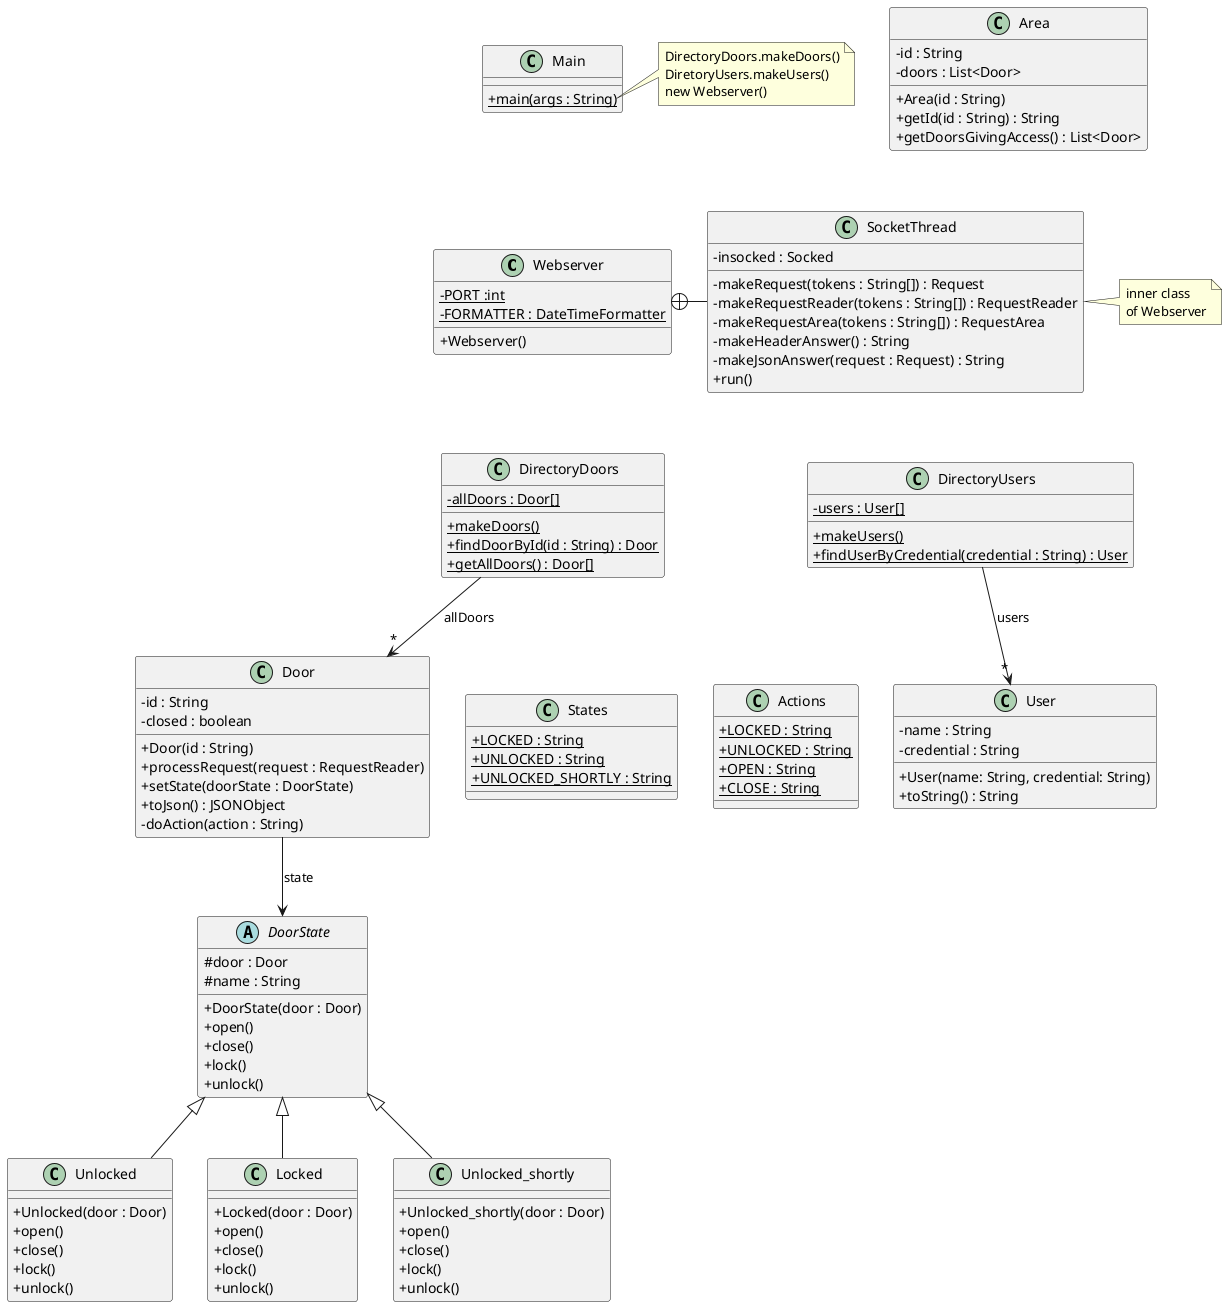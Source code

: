 @startuml
'https://plantuml.com/class-diagram
skinparam classAttributeIconSize 0

class Webserver {
- {static} PORT :int
- {static} FORMATTER : DateTimeFormatter
+ Webserver()
}

class SocketThread {
- insocked : Socked
- makeRequest(tokens : String[]) : Request
- makeRequestReader(tokens : String[]) : RequestReader
- makeRequestArea(tokens : String[]) : RequestArea
- makeHeaderAnswer() : String
- makeJsonAnswer(request : Request) : String
+ run()
}

Webserver +-right- SocketThread

note right of SocketThread
inner class
of Webserver
end note

class DirectoryDoors {
- {static} allDoors : Door[]
+ {static} makeDoors()
+ {static} findDoorById(id : String) : Door
+ {static} getAllDoors() : Door[]
}

DirectoryDoors --> "*" Door : "allDoors"

class DirectoryUsers {
- {static} users : User[]
+ {static} makeUsers()
+ {static} findUserByCredential(credential : String) : User
}

DirectoryUsers --> "*" User : "users"

class Door {
- id : String
- closed : boolean
+ Door(id : String)
+ processRequest(request : RequestReader)
+ setState(doorState : DoorState)
+ toJson() : JSONObject
'+ toString() : String
'+ isClosed() :boolean
'+ setClosed(b : boolean)
'+ getStateName() : String
- doAction(action : String)
}

abstract class DoorState{
#door : Door
#name : String
+ DoorState(door : Door)
+ open()
+ close()
+ lock()
+ unlock()
}

class Unlocked extends DoorState {
+ Unlocked(door : Door)
+ open()
+ close()
+ lock()
+ unlock()
}

class Locked extends DoorState {
+ Locked(door : Door)
+ open()
+ close()
+ lock()
+ unlock()
}

class Unlocked_shortly extends DoorState {
+ Unlocked_shortly(door : Door)
+ open()
+ close()
+ lock()
+ unlock()
}

class States {
+ {static} LOCKED : String
+ {static} UNLOCKED : String
+ {static} UNLOCKED_SHORTLY : String
}

class Actions {
+ {static} LOCKED : String
+ {static} UNLOCKED : String
+ {static} OPEN : String
+ {static} CLOSE : String
}

class Area {
-id : String
-doors : List<Door>
+ Area(id : String)
+ getId(id : String) : String
+ getDoorsGivingAccess() : List<Door>
}

class User {
- name : String
- credential : String
+ User(name: String, credential: String)
+ toString() : String
}


class Main {
+ {static} main(args : String)
}

note right of Main::main
DirectoryDoors.makeDoors()
DiretoryUsers.makeUsers()
new Webserver()
end note

Main -[hidden]down- Webserver
Webserver -[hidden]down- DirectoryDoors
DirectoryDoors -[hidden]right- DirectoryUsers
Door -down-> DoorState : state
Door -[hidden]right- States
States -[hidden]right- Actions
@enduml
